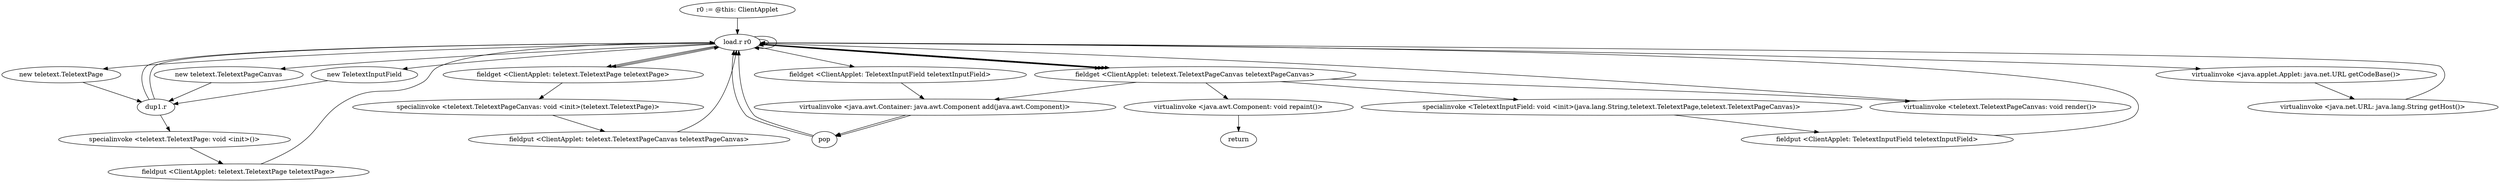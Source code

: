 digraph "" {
    "r0 := @this: ClientApplet"
    "load.r r0"
    "r0 := @this: ClientApplet"->"load.r r0";
    "new teletext.TeletextPage"
    "load.r r0"->"new teletext.TeletextPage";
    "dup1.r"
    "new teletext.TeletextPage"->"dup1.r";
    "specialinvoke <teletext.TeletextPage: void <init>()>"
    "dup1.r"->"specialinvoke <teletext.TeletextPage: void <init>()>";
    "fieldput <ClientApplet: teletext.TeletextPage teletextPage>"
    "specialinvoke <teletext.TeletextPage: void <init>()>"->"fieldput <ClientApplet: teletext.TeletextPage teletextPage>";
    "fieldput <ClientApplet: teletext.TeletextPage teletextPage>"->"load.r r0";
    "new teletext.TeletextPageCanvas"
    "load.r r0"->"new teletext.TeletextPageCanvas";
    "new teletext.TeletextPageCanvas"->"dup1.r";
    "dup1.r"->"load.r r0";
    "fieldget <ClientApplet: teletext.TeletextPage teletextPage>"
    "load.r r0"->"fieldget <ClientApplet: teletext.TeletextPage teletextPage>";
    "specialinvoke <teletext.TeletextPageCanvas: void <init>(teletext.TeletextPage)>"
    "fieldget <ClientApplet: teletext.TeletextPage teletextPage>"->"specialinvoke <teletext.TeletextPageCanvas: void <init>(teletext.TeletextPage)>";
    "fieldput <ClientApplet: teletext.TeletextPageCanvas teletextPageCanvas>"
    "specialinvoke <teletext.TeletextPageCanvas: void <init>(teletext.TeletextPage)>"->"fieldput <ClientApplet: teletext.TeletextPageCanvas teletextPageCanvas>";
    "fieldput <ClientApplet: teletext.TeletextPageCanvas teletextPageCanvas>"->"load.r r0";
    "load.r r0"->"load.r r0";
    "fieldget <ClientApplet: teletext.TeletextPageCanvas teletextPageCanvas>"
    "load.r r0"->"fieldget <ClientApplet: teletext.TeletextPageCanvas teletextPageCanvas>";
    "virtualinvoke <java.awt.Container: java.awt.Component add(java.awt.Component)>"
    "fieldget <ClientApplet: teletext.TeletextPageCanvas teletextPageCanvas>"->"virtualinvoke <java.awt.Container: java.awt.Component add(java.awt.Component)>";
    "pop"
    "virtualinvoke <java.awt.Container: java.awt.Component add(java.awt.Component)>"->"pop";
    "pop"->"load.r r0";
    "new TeletextInputField"
    "load.r r0"->"new TeletextInputField";
    "new TeletextInputField"->"dup1.r";
    "dup1.r"->"load.r r0";
    "virtualinvoke <java.applet.Applet: java.net.URL getCodeBase()>"
    "load.r r0"->"virtualinvoke <java.applet.Applet: java.net.URL getCodeBase()>";
    "virtualinvoke <java.net.URL: java.lang.String getHost()>"
    "virtualinvoke <java.applet.Applet: java.net.URL getCodeBase()>"->"virtualinvoke <java.net.URL: java.lang.String getHost()>";
    "virtualinvoke <java.net.URL: java.lang.String getHost()>"->"load.r r0";
    "load.r r0"->"fieldget <ClientApplet: teletext.TeletextPage teletextPage>";
    "fieldget <ClientApplet: teletext.TeletextPage teletextPage>"->"load.r r0";
    "load.r r0"->"fieldget <ClientApplet: teletext.TeletextPageCanvas teletextPageCanvas>";
    "specialinvoke <TeletextInputField: void <init>(java.lang.String,teletext.TeletextPage,teletext.TeletextPageCanvas)>"
    "fieldget <ClientApplet: teletext.TeletextPageCanvas teletextPageCanvas>"->"specialinvoke <TeletextInputField: void <init>(java.lang.String,teletext.TeletextPage,teletext.TeletextPageCanvas)>";
    "fieldput <ClientApplet: TeletextInputField teletextInputField>"
    "specialinvoke <TeletextInputField: void <init>(java.lang.String,teletext.TeletextPage,teletext.TeletextPageCanvas)>"->"fieldput <ClientApplet: TeletextInputField teletextInputField>";
    "fieldput <ClientApplet: TeletextInputField teletextInputField>"->"load.r r0";
    "load.r r0"->"load.r r0";
    "fieldget <ClientApplet: TeletextInputField teletextInputField>"
    "load.r r0"->"fieldget <ClientApplet: TeletextInputField teletextInputField>";
    "fieldget <ClientApplet: TeletextInputField teletextInputField>"->"virtualinvoke <java.awt.Container: java.awt.Component add(java.awt.Component)>";
    "virtualinvoke <java.awt.Container: java.awt.Component add(java.awt.Component)>"->"pop";
    "pop"->"load.r r0";
    "load.r r0"->"fieldget <ClientApplet: teletext.TeletextPageCanvas teletextPageCanvas>";
    "virtualinvoke <teletext.TeletextPageCanvas: void render()>"
    "fieldget <ClientApplet: teletext.TeletextPageCanvas teletextPageCanvas>"->"virtualinvoke <teletext.TeletextPageCanvas: void render()>";
    "virtualinvoke <teletext.TeletextPageCanvas: void render()>"->"load.r r0";
    "load.r r0"->"fieldget <ClientApplet: teletext.TeletextPageCanvas teletextPageCanvas>";
    "virtualinvoke <java.awt.Component: void repaint()>"
    "fieldget <ClientApplet: teletext.TeletextPageCanvas teletextPageCanvas>"->"virtualinvoke <java.awt.Component: void repaint()>";
    "return"
    "virtualinvoke <java.awt.Component: void repaint()>"->"return";
}
